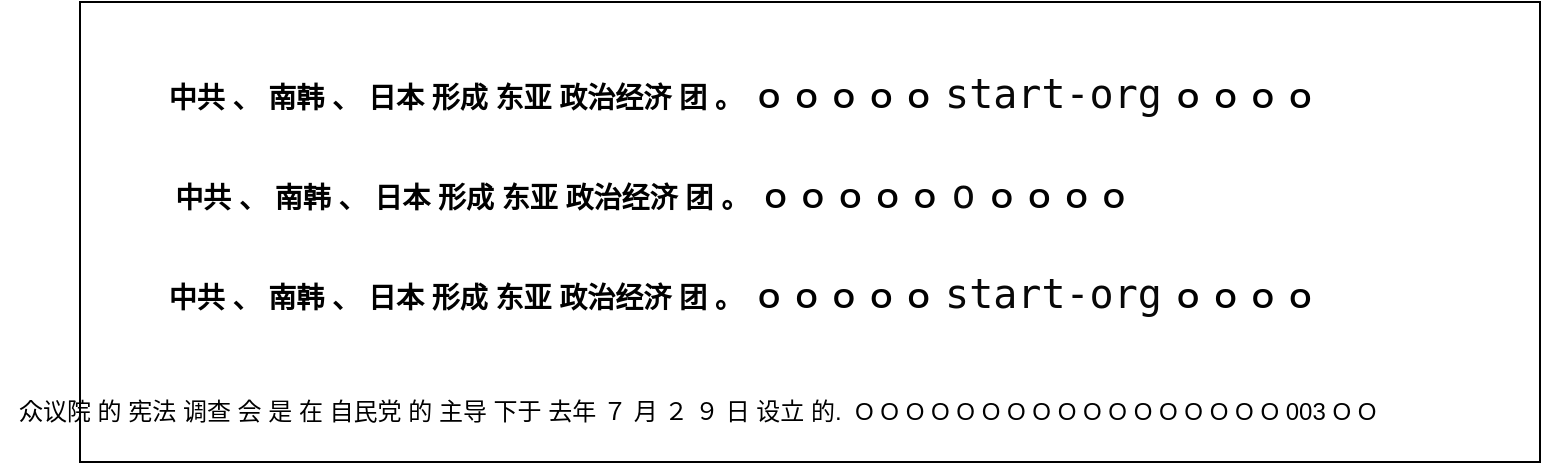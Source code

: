 <mxfile version="14.7.3" type="github">
  <diagram id="zqB8ugKSaW6R0mHBLBsb" name="Page-1">
    <mxGraphModel dx="1609" dy="650" grid="1" gridSize="10" guides="1" tooltips="1" connect="1" arrows="1" fold="1" page="1" pageScale="1" pageWidth="827" pageHeight="1169" math="0" shadow="0">
      <root>
        <mxCell id="0" />
        <mxCell id="1" parent="0" />
        <mxCell id="JiUhdFRQ0LwXVX9OSHXh-1" value="" style="rounded=0;whiteSpace=wrap;html=1;" vertex="1" parent="1">
          <mxGeometry x="30" y="165" width="730" height="230" as="geometry" />
        </mxCell>
        <mxCell id="JiUhdFRQ0LwXVX9OSHXh-2" value="&lt;span style=&quot;font-size: 14px&quot;&gt;&lt;b&gt;中共 、 南韩 、 日本 形成 东亚 政治经济 团 。&lt;span&gt;	&lt;/span&gt;&amp;nbsp;O&amp;nbsp; O&amp;nbsp; O&amp;nbsp; O&amp;nbsp; O&amp;nbsp;&amp;nbsp;&lt;/b&gt;&lt;/span&gt;&lt;span style=&quot;background-color: rgb(255 , 255 , 255) ; color: rgb(8 , 8 , 8) ; font-family: &amp;#34;consolas&amp;#34; , monospace ; font-size: 15pt&quot;&gt;start-org&lt;/span&gt;&lt;b style=&quot;font-size: 14px&quot;&gt;&amp;nbsp; O&amp;nbsp; O&amp;nbsp; O&amp;nbsp; O&lt;/b&gt;" style="text;html=1;strokeColor=none;fillColor=none;align=center;verticalAlign=middle;whiteSpace=wrap;rounded=0;" vertex="1" parent="1">
          <mxGeometry x="70" y="200" width="580" height="20" as="geometry" />
        </mxCell>
        <mxCell id="JiUhdFRQ0LwXVX9OSHXh-5" value="众议院 的 宪法 调查 会 是 在 自民党 的 主导 下于 去年 ７ 月 ２ ９ 日 设立 的.&amp;nbsp;&lt;span&gt;&amp;nbsp;&lt;/span&gt;O O O O O O O O O O O O O O O O O 003 O O&amp;nbsp;" style="text;html=1;align=center;verticalAlign=middle;resizable=0;points=[];autosize=1;strokeColor=none;" vertex="1" parent="1">
          <mxGeometry x="-10" y="360" width="700" height="20" as="geometry" />
        </mxCell>
        <mxCell id="JiUhdFRQ0LwXVX9OSHXh-9" value="&lt;b style=&quot;font-size: 14px&quot;&gt;中共 、 南韩 、 日本 形成 东亚 政治经济 团 。&lt;span&gt;	&lt;/span&gt;&amp;nbsp;O&amp;nbsp; O&amp;nbsp; O&amp;nbsp; O&amp;nbsp; O&amp;nbsp; &lt;/b&gt;&lt;font color=&quot;#080808&quot; face=&quot;consolas, monospace&quot;&gt;&lt;span style=&quot;font-size: 20px ; background-color: rgb(255 , 255 , 255)&quot;&gt;o&lt;/span&gt;&lt;/font&gt;&lt;b style=&quot;font-size: 14px&quot;&gt;&amp;nbsp; O&amp;nbsp; O&amp;nbsp; O&amp;nbsp; O&lt;/b&gt;" style="text;html=1;strokeColor=none;fillColor=none;align=center;verticalAlign=middle;whiteSpace=wrap;rounded=0;" vertex="1" parent="1">
          <mxGeometry x="70" y="250" width="490" height="20" as="geometry" />
        </mxCell>
        <mxCell id="JiUhdFRQ0LwXVX9OSHXh-10" value="&lt;span style=&quot;font-size: 14px&quot;&gt;&lt;b&gt;中共 、 南韩 、 日本 形成 东亚 政治经济 团 。&lt;span&gt;	&lt;/span&gt;&amp;nbsp;O&amp;nbsp; O&amp;nbsp; O&amp;nbsp; O&amp;nbsp; O&amp;nbsp;&amp;nbsp;&lt;/b&gt;&lt;/span&gt;&lt;span style=&quot;background-color: rgb(255 , 255 , 255) ; color: rgb(8 , 8 , 8) ; font-family: &amp;#34;consolas&amp;#34; , monospace ; font-size: 15pt&quot;&gt;start-org&lt;/span&gt;&lt;b style=&quot;font-size: 14px&quot;&gt;&amp;nbsp; O&amp;nbsp; O&amp;nbsp; O&amp;nbsp; O&lt;/b&gt;" style="text;html=1;strokeColor=none;fillColor=none;align=center;verticalAlign=middle;whiteSpace=wrap;rounded=0;" vertex="1" parent="1">
          <mxGeometry x="70" y="300" width="580" height="20" as="geometry" />
        </mxCell>
      </root>
    </mxGraphModel>
  </diagram>
</mxfile>
